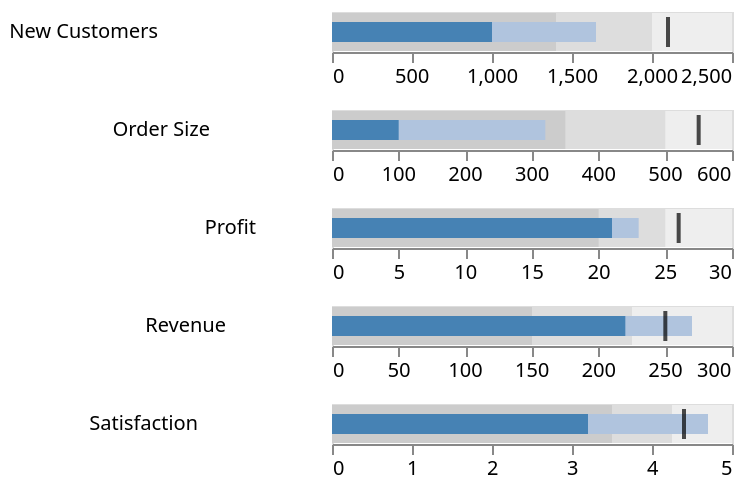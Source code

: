 {
  "$schema": "https://vega.github.io/schema/vega/v4.json",
  "description": "A simple bar chart with embedded data.",
  "autosize": "pad",
  "padding": 5,
  "data": [
    {
      "name": "source_0",
      "values": [
        {
          "title": "Revenue",
          "subtitle": "US$, in thousands",
          "ranges": [150, 225, 300],
          "measures": [220, 270],
          "markers": [250]
        },
        {
          "title": "Profit",
          "subtitle": "%",
          "ranges": [20, 25, 30],
          "measures": [21, 23],
          "markers": [26]
        },
        {
          "title": "Order Size",
          "subtitle": "US$, average",
          "ranges": [350, 500, 600],
          "measures": [100, 320],
          "markers": [550]
        },
        {
          "title": "New Customers",
          "subtitle": "count",
          "ranges": [1400, 2000, 2500],
          "measures": [1000, 1650],
          "markers": [2100]
        },
        {
          "title": "Satisfaction",
          "subtitle": "out of 5",
          "ranges": [3.5, 4.25, 5],
          "measures": [3.2, 4.7],
          "markers": [4.4]
        }
      ]
    },
    {
      "name": "data_0",
      "source": "source_0",
      "transform": [
        {
          "type": "formula",
          "expr": "datum[\"ranges\"] && datum[\"ranges\"][\"2\"]",
          "as": "ranges.2"
        },
        {
          "type": "formula",
          "expr": "datum[\"ranges\"] && datum[\"ranges\"][\"1\"]",
          "as": "ranges.1"
        },
        {
          "type": "formula",
          "expr": "datum[\"ranges\"] && datum[\"ranges\"][\"0\"]",
          "as": "ranges.0"
        },
        {
          "type": "formula",
          "expr": "datum[\"measures\"] && datum[\"measures\"][\"1\"]",
          "as": "measures.1"
        },
        {
          "type": "formula",
          "expr": "datum[\"measures\"] && datum[\"measures\"][\"0\"]",
          "as": "measures.0"
        },
        {
          "type": "formula",
          "expr": "datum[\"markers\"] && datum[\"markers\"][\"0\"]",
          "as": "markers.0"
        }
      ]
    },
    {
      "name": "row_domain",
      "source": "data_0",
      "transform": [{"type": "aggregate", "groupby": ["title"]}]
    }
  ],
  "signals": [
    {"name": "child_width", "value": 200},
    {"name": "child_height", "value": 20}
  ],
  "layout": {
    "padding": {"row": 10, "column": 10},
    "columns": 1,
    "bounds": "full",
    "align": "all"
  },
  "marks": [
    {
      "name": "row_header",
      "type": "group",
      "role": "row-header",
      "from": {"data": "row_domain"},
      "sort": {"field": "datum[\"title\"]", "order": "ascending"},
      "title": {
        "text": {"signal": "''+parent[\"title\"]"},
        "offset": 10,
        "orient": "left",
        "style": "guide-label",
        "angle": 0,
        "baseline": "middle",
        "encode": {"update": {"align": {"value": "right"}}}
      },
      "encode": {"update": {"height": {"signal": "child_height"}}}
    },
    {
      "name": "cell",
      "type": "group",
      "style": "cell",
      "from": {
        "facet": {"name": "facet", "data": "data_0", "groupby": ["title"]}
      },
      "sort": {"field": ["datum[\"title\"]"], "order": ["ascending"]},
      "encode": {
        "update": {
          "width": {"signal": "child_width"},
          "height": {"signal": "child_height"}
        }
      },
      "marks": [
        {
          "name": "child_layer_0_marks",
          "type": "rect",
          "style": ["bar"],
          "from": {"data": "facet"},
          "encode": {
            "update": {
              "fill": [
                {
                  "test": "datum[\"ranges.2\"] === null || isNaN(datum[\"ranges.2\"])",
                  "value": null
                },
                {"value": "#eee"}
              ],
              "tooltip": {
                "signal": "{\"ranges[2]\": format(datum[\"ranges.2\"], \"\")}"
              },
              "x": {"scale": "child_x", "field": "ranges\\.2"},
              "x2": {"scale": "child_x", "value": 0},
              "yc": {"signal": "child_height", "mult": 0.5},
              "height": {"value": 19}
            }
          }
        },
        {
          "name": "child_layer_1_marks",
          "type": "rect",
          "style": ["bar"],
          "from": {"data": "facet"},
          "encode": {
            "update": {
              "fill": [
                {
                  "test": "datum[\"ranges.1\"] === null || isNaN(datum[\"ranges.1\"])",
                  "value": null
                },
                {"value": "#ddd"}
              ],
              "tooltip": {
                "signal": "{\"ranges[1]\": format(datum[\"ranges.1\"], \"\")}"
              },
              "x": {"scale": "child_x", "field": "ranges\\.1"},
              "x2": {"scale": "child_x", "value": 0},
              "yc": {"signal": "child_height", "mult": 0.5},
              "height": {"value": 19}
            }
          }
        },
        {
          "name": "child_layer_2_marks",
          "type": "rect",
          "style": ["bar"],
          "from": {"data": "facet"},
          "encode": {
            "update": {
              "fill": [
                {
                  "test": "datum[\"ranges.0\"] === null || isNaN(datum[\"ranges.0\"])",
                  "value": null
                },
                {"value": "#ccc"}
              ],
              "tooltip": {
                "signal": "{\"ranges[0]\": format(datum[\"ranges.0\"], \"\")}"
              },
              "x": {"scale": "child_x", "field": "ranges\\.0"},
              "x2": {"scale": "child_x", "value": 0},
              "yc": {"signal": "child_height", "mult": 0.5},
              "height": {"value": 19}
            }
          }
        },
        {
          "name": "child_layer_3_marks",
          "type": "rect",
          "style": ["bar"],
          "from": {"data": "facet"},
          "encode": {
            "update": {
              "fill": [
                {
                  "test": "datum[\"measures.1\"] === null || isNaN(datum[\"measures.1\"])",
                  "value": null
                },
                {"value": "lightsteelblue"}
              ],
              "tooltip": {
                "signal": "{\"measures[1]\": format(datum[\"measures.1\"], \"\")}"
              },
              "x": {"scale": "child_x", "field": "measures\\.1"},
              "x2": {"scale": "child_x", "value": 0},
              "yc": {"signal": "child_height", "mult": 0.5},
              "height": {"value": 10}
            }
          }
        },
        {
          "name": "child_layer_4_marks",
          "type": "rect",
          "style": ["bar"],
          "from": {"data": "facet"},
          "encode": {
            "update": {
              "fill": [
                {
                  "test": "datum[\"measures.0\"] === null || isNaN(datum[\"measures.0\"])",
                  "value": null
                },
                {"value": "steelblue"}
              ],
              "tooltip": {
                "signal": "{\"measures[0]\": format(datum[\"measures.0\"], \"\")}"
              },
              "x": {"scale": "child_x", "field": "measures\\.0"},
              "x2": {"scale": "child_x", "value": 0},
              "yc": {"signal": "child_height", "mult": 0.5},
              "height": {"value": 10}
            }
          }
        },
        {
          "name": "child_layer_5_marks",
          "type": "rect",
          "style": ["tick"],
          "from": {"data": "facet"},
          "encode": {
            "update": {
              "opacity": {"value": 0.7},
              "fill": [
                {
                  "test": "datum[\"markers.0\"] === null || isNaN(datum[\"markers.0\"])",
                  "value": null
                },
                {"value": "black"}
              ],
              "tooltip": {
                "signal": "{\"markers[0]\": format(datum[\"markers.0\"], \"\")}"
              },
              "xc": {"scale": "child_x", "field": "markers\\.0"},
              "yc": {"signal": "child_height", "mult": 0.5},
              "height": {"value": 15},
              "width": {"value": 2}
            }
          }
        }
      ],
      "scales": [
        {
          "name": "child_x",
          "type": "linear",
          "domain": {
            "data": "facet",
            "fields": [
              "ranges\\.2",
              "ranges\\.1",
              "ranges\\.0",
              "measures\\.1",
              "measures\\.0",
              "markers\\.0"
            ]
          },
          "range": [0, {"signal": "child_width"}],
          "nice": false,
          "zero": true
        }
      ],
      "axes": [
        {
          "scale": "child_x",
          "orient": "bottom",
          "grid": false,
          "labelFlush": true,
          "labelOverlap": true,
          "tickCount": {"signal": "floor(child_width/40) + 1"},
          "zindex": 1
        },
        {
          "scale": "child_x",
          "orient": "bottom",
          "grid": true,
          "tickCount": {"signal": "floor(child_width/40) + 1"},
          "domain": false,
          "labels": false,
          "maxExtent": 0,
          "minExtent": 0,
          "ticks": false,
          "zindex": 0
        }
      ]
    }
  ],
  "config": {"axisY": {"minExtent": 30}}
}
